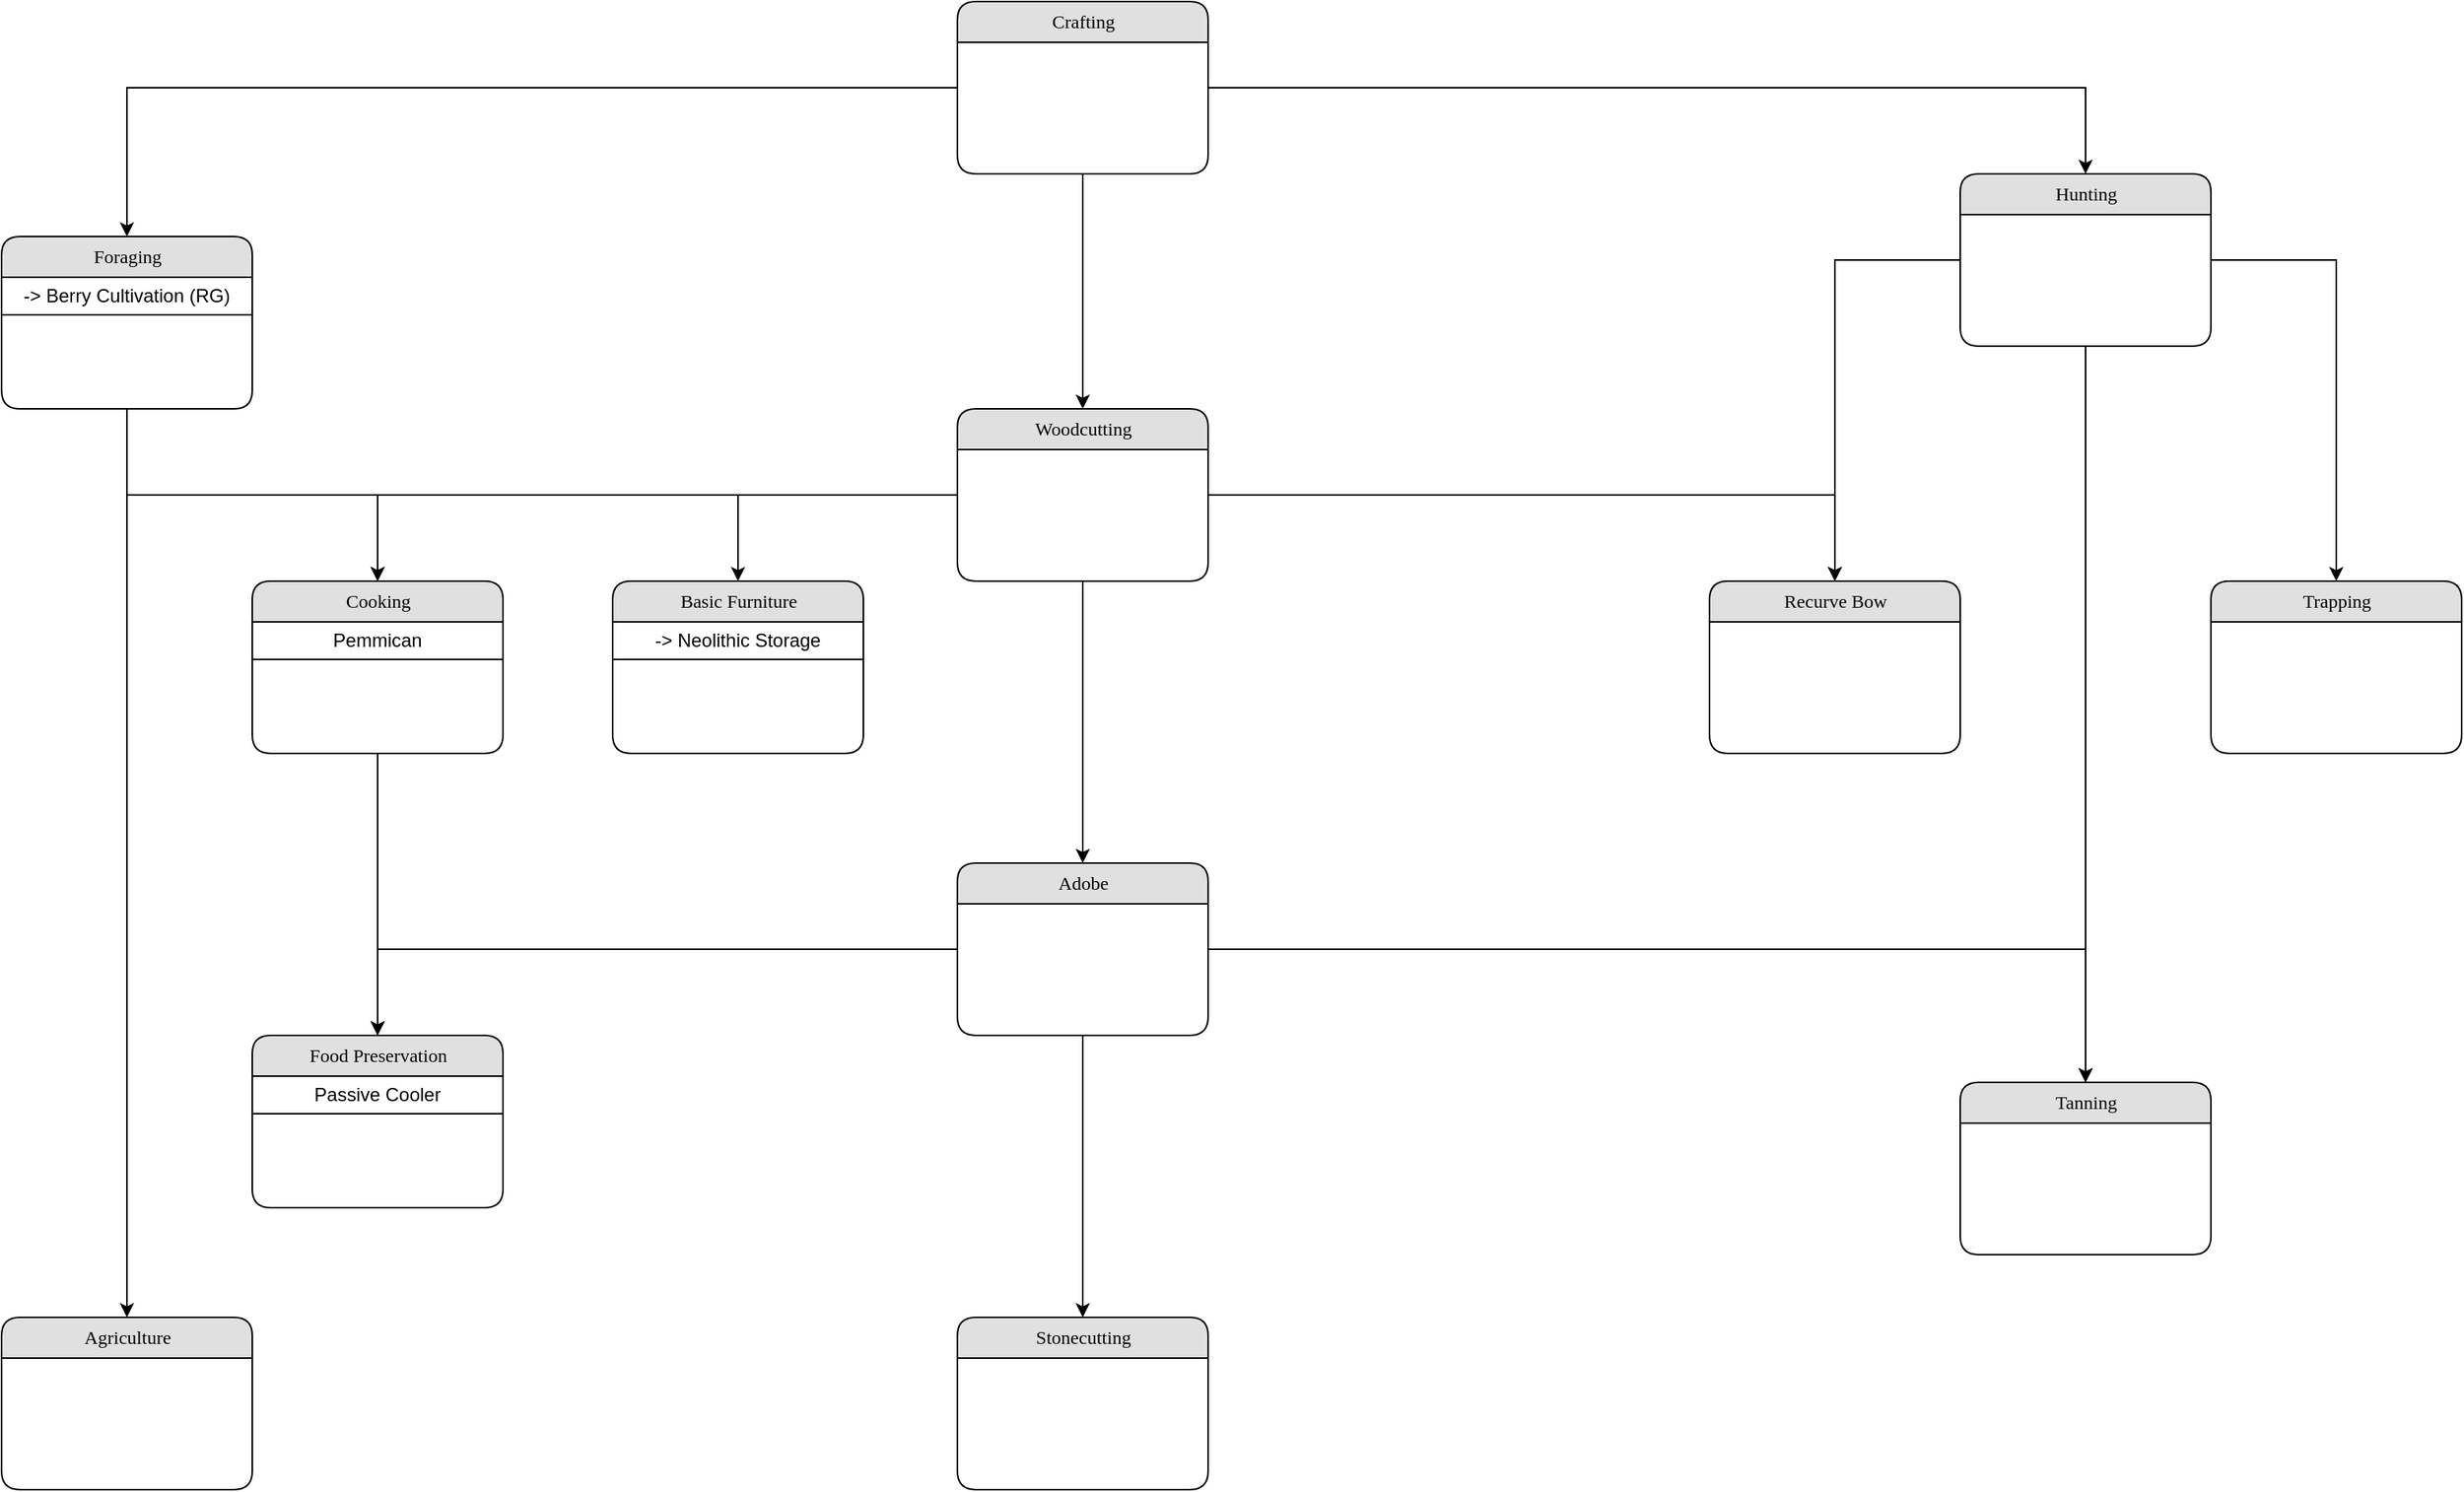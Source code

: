 <mxfile version="24.6.4" type="github">
  <diagram name="Page-1" id="b520641d-4fe3-3701-9064-5fc419738815">
    <mxGraphModel dx="2612" dy="2100" grid="1" gridSize="10" guides="1" tooltips="1" connect="1" arrows="1" fold="1" page="1" pageScale="1" pageWidth="1100" pageHeight="850" background="none" math="0" shadow="0">
      <root>
        <mxCell id="0" />
        <mxCell id="1" parent="0" />
        <mxCell id="cUS8VH8UwONtFn9sA2R1-4" style="edgeStyle=orthogonalEdgeStyle;rounded=0;orthogonalLoop=1;jettySize=auto;html=1;exitX=0.5;exitY=1;exitDx=0;exitDy=0;entryX=0.5;entryY=0;entryDx=0;entryDy=0;" edge="1" parent="1" source="21ea969265ad0168-6" target="cUS8VH8UwONtFn9sA2R1-1">
          <mxGeometry relative="1" as="geometry" />
        </mxCell>
        <mxCell id="cUS8VH8UwONtFn9sA2R1-19" style="edgeStyle=orthogonalEdgeStyle;rounded=0;orthogonalLoop=1;jettySize=auto;html=1;exitX=1;exitY=0.5;exitDx=0;exitDy=0;entryX=0.5;entryY=0;entryDx=0;entryDy=0;" edge="1" parent="1" source="21ea969265ad0168-6" target="cUS8VH8UwONtFn9sA2R1-11">
          <mxGeometry relative="1" as="geometry" />
        </mxCell>
        <mxCell id="cUS8VH8UwONtFn9sA2R1-22" style="edgeStyle=orthogonalEdgeStyle;rounded=0;orthogonalLoop=1;jettySize=auto;html=1;exitX=0;exitY=0.5;exitDx=0;exitDy=0;entryX=0.5;entryY=0;entryDx=0;entryDy=0;" edge="1" parent="1" source="21ea969265ad0168-6" target="cUS8VH8UwONtFn9sA2R1-21">
          <mxGeometry relative="1" as="geometry" />
        </mxCell>
        <mxCell id="21ea969265ad0168-6" value="Crafting" style="swimlane;html=1;fontStyle=0;childLayout=stackLayout;horizontal=1;startSize=26;fillColor=#e0e0e0;horizontalStack=0;resizeParent=1;resizeLast=0;collapsible=1;marginBottom=0;swimlaneFillColor=#ffffff;align=center;rounded=1;shadow=0;comic=0;labelBackgroundColor=none;strokeWidth=1;fontFamily=Verdana;fontSize=12" parent="1" vertex="1">
          <mxGeometry x="-20" y="-100" width="160" height="110" as="geometry">
            <mxRectangle x="-20" y="100" width="90" height="30" as="alternateBounds" />
          </mxGeometry>
        </mxCell>
        <mxCell id="cUS8VH8UwONtFn9sA2R1-5" style="edgeStyle=orthogonalEdgeStyle;rounded=0;orthogonalLoop=1;jettySize=auto;html=1;exitX=0.5;exitY=1;exitDx=0;exitDy=0;entryX=0.5;entryY=0;entryDx=0;entryDy=0;" edge="1" parent="1" source="cUS8VH8UwONtFn9sA2R1-1" target="cUS8VH8UwONtFn9sA2R1-2">
          <mxGeometry relative="1" as="geometry" />
        </mxCell>
        <mxCell id="cUS8VH8UwONtFn9sA2R1-39" style="edgeStyle=orthogonalEdgeStyle;rounded=0;orthogonalLoop=1;jettySize=auto;html=1;exitX=1;exitY=0.5;exitDx=0;exitDy=0;entryX=0.5;entryY=0;entryDx=0;entryDy=0;" edge="1" parent="1" source="cUS8VH8UwONtFn9sA2R1-1" target="cUS8VH8UwONtFn9sA2R1-17">
          <mxGeometry relative="1" as="geometry" />
        </mxCell>
        <mxCell id="cUS8VH8UwONtFn9sA2R1-40" style="edgeStyle=orthogonalEdgeStyle;rounded=0;orthogonalLoop=1;jettySize=auto;html=1;exitX=0;exitY=0.5;exitDx=0;exitDy=0;entryX=0.5;entryY=0;entryDx=0;entryDy=0;" edge="1" parent="1" source="cUS8VH8UwONtFn9sA2R1-1" target="cUS8VH8UwONtFn9sA2R1-23">
          <mxGeometry relative="1" as="geometry" />
        </mxCell>
        <mxCell id="cUS8VH8UwONtFn9sA2R1-48" style="edgeStyle=orthogonalEdgeStyle;rounded=0;orthogonalLoop=1;jettySize=auto;html=1;exitX=0;exitY=0.5;exitDx=0;exitDy=0;entryX=0.5;entryY=0;entryDx=0;entryDy=0;" edge="1" parent="1" source="cUS8VH8UwONtFn9sA2R1-1" target="cUS8VH8UwONtFn9sA2R1-47">
          <mxGeometry relative="1" as="geometry" />
        </mxCell>
        <mxCell id="cUS8VH8UwONtFn9sA2R1-1" value="Woodcutting" style="swimlane;html=1;fontStyle=0;childLayout=stackLayout;horizontal=1;startSize=26;fillColor=#e0e0e0;horizontalStack=0;resizeParent=1;resizeLast=0;collapsible=1;marginBottom=0;swimlaneFillColor=#ffffff;align=center;rounded=1;shadow=0;comic=0;labelBackgroundColor=none;strokeWidth=1;fontFamily=Verdana;fontSize=12" vertex="1" parent="1">
          <mxGeometry x="-20" y="160" width="160" height="110" as="geometry">
            <mxRectangle x="-20" y="160" width="90" height="30" as="alternateBounds" />
          </mxGeometry>
        </mxCell>
        <mxCell id="cUS8VH8UwONtFn9sA2R1-6" style="edgeStyle=orthogonalEdgeStyle;rounded=0;orthogonalLoop=1;jettySize=auto;html=1;exitX=0.5;exitY=1;exitDx=0;exitDy=0;entryX=0.5;entryY=0;entryDx=0;entryDy=0;" edge="1" parent="1" source="cUS8VH8UwONtFn9sA2R1-2" target="cUS8VH8UwONtFn9sA2R1-3">
          <mxGeometry relative="1" as="geometry" />
        </mxCell>
        <mxCell id="cUS8VH8UwONtFn9sA2R1-34" style="edgeStyle=orthogonalEdgeStyle;rounded=0;orthogonalLoop=1;jettySize=auto;html=1;exitX=1;exitY=0.5;exitDx=0;exitDy=0;entryX=0.5;entryY=0;entryDx=0;entryDy=0;" edge="1" parent="1" source="cUS8VH8UwONtFn9sA2R1-2" target="cUS8VH8UwONtFn9sA2R1-14">
          <mxGeometry relative="1" as="geometry" />
        </mxCell>
        <mxCell id="cUS8VH8UwONtFn9sA2R1-50" style="edgeStyle=orthogonalEdgeStyle;rounded=0;orthogonalLoop=1;jettySize=auto;html=1;exitX=0;exitY=0.5;exitDx=0;exitDy=0;entryX=0.5;entryY=0;entryDx=0;entryDy=0;" edge="1" parent="1" source="cUS8VH8UwONtFn9sA2R1-2" target="cUS8VH8UwONtFn9sA2R1-35">
          <mxGeometry relative="1" as="geometry" />
        </mxCell>
        <mxCell id="cUS8VH8UwONtFn9sA2R1-2" value="Adobe" style="swimlane;html=1;fontStyle=0;childLayout=stackLayout;horizontal=1;startSize=26;fillColor=#e0e0e0;horizontalStack=0;resizeParent=1;resizeLast=0;collapsible=1;marginBottom=0;swimlaneFillColor=#ffffff;align=center;rounded=1;shadow=0;comic=0;labelBackgroundColor=none;strokeWidth=1;fontFamily=Verdana;fontSize=12" vertex="1" parent="1">
          <mxGeometry x="-20" y="450" width="160" height="110" as="geometry">
            <mxRectangle x="-20" y="100" width="90" height="30" as="alternateBounds" />
          </mxGeometry>
        </mxCell>
        <mxCell id="cUS8VH8UwONtFn9sA2R1-3" value="Stonecutting" style="swimlane;html=1;fontStyle=0;childLayout=stackLayout;horizontal=1;startSize=26;fillColor=#e0e0e0;horizontalStack=0;resizeParent=1;resizeLast=0;collapsible=1;marginBottom=0;swimlaneFillColor=#ffffff;align=center;rounded=1;shadow=0;comic=0;labelBackgroundColor=none;strokeWidth=1;fontFamily=Verdana;fontSize=12" vertex="1" parent="1">
          <mxGeometry x="-20" y="740" width="160" height="110" as="geometry">
            <mxRectangle x="-20" y="100" width="90" height="30" as="alternateBounds" />
          </mxGeometry>
        </mxCell>
        <mxCell id="cUS8VH8UwONtFn9sA2R1-43" style="edgeStyle=orthogonalEdgeStyle;rounded=0;orthogonalLoop=1;jettySize=auto;html=1;exitX=0.5;exitY=1;exitDx=0;exitDy=0;entryX=0.5;entryY=0;entryDx=0;entryDy=0;" edge="1" parent="1" source="cUS8VH8UwONtFn9sA2R1-11" target="cUS8VH8UwONtFn9sA2R1-14">
          <mxGeometry relative="1" as="geometry" />
        </mxCell>
        <mxCell id="cUS8VH8UwONtFn9sA2R1-45" style="edgeStyle=orthogonalEdgeStyle;rounded=0;orthogonalLoop=1;jettySize=auto;html=1;exitX=0;exitY=0.5;exitDx=0;exitDy=0;entryX=0.5;entryY=0;entryDx=0;entryDy=0;" edge="1" parent="1" source="cUS8VH8UwONtFn9sA2R1-11" target="cUS8VH8UwONtFn9sA2R1-17">
          <mxGeometry relative="1" as="geometry" />
        </mxCell>
        <mxCell id="cUS8VH8UwONtFn9sA2R1-46" style="edgeStyle=orthogonalEdgeStyle;rounded=0;orthogonalLoop=1;jettySize=auto;html=1;exitX=1;exitY=0.5;exitDx=0;exitDy=0;entryX=0.5;entryY=0;entryDx=0;entryDy=0;" edge="1" parent="1" source="cUS8VH8UwONtFn9sA2R1-11" target="cUS8VH8UwONtFn9sA2R1-44">
          <mxGeometry relative="1" as="geometry" />
        </mxCell>
        <mxCell id="cUS8VH8UwONtFn9sA2R1-11" value="Hunting" style="swimlane;html=1;fontStyle=0;childLayout=stackLayout;horizontal=1;startSize=26;fillColor=#e0e0e0;horizontalStack=0;resizeParent=1;resizeLast=0;collapsible=1;marginBottom=0;swimlaneFillColor=#ffffff;align=center;rounded=1;shadow=0;comic=0;labelBackgroundColor=none;strokeWidth=1;fontFamily=Verdana;fontSize=12" vertex="1" parent="1">
          <mxGeometry x="620" y="10" width="160" height="110" as="geometry">
            <mxRectangle x="-20" y="160" width="90" height="30" as="alternateBounds" />
          </mxGeometry>
        </mxCell>
        <mxCell id="cUS8VH8UwONtFn9sA2R1-14" value="Tanning" style="swimlane;html=1;fontStyle=0;childLayout=stackLayout;horizontal=1;startSize=26;fillColor=#e0e0e0;horizontalStack=0;resizeParent=1;resizeLast=0;collapsible=1;marginBottom=0;swimlaneFillColor=#ffffff;align=center;rounded=1;shadow=0;comic=0;labelBackgroundColor=none;strokeWidth=1;fontFamily=Verdana;fontSize=12" vertex="1" parent="1">
          <mxGeometry x="620" y="590" width="160" height="110" as="geometry">
            <mxRectangle x="-20" y="160" width="90" height="30" as="alternateBounds" />
          </mxGeometry>
        </mxCell>
        <mxCell id="cUS8VH8UwONtFn9sA2R1-17" value="Recurve Bow" style="swimlane;html=1;fontStyle=0;childLayout=stackLayout;horizontal=1;startSize=26;fillColor=#e0e0e0;horizontalStack=0;resizeParent=1;resizeLast=0;collapsible=1;marginBottom=0;swimlaneFillColor=#ffffff;align=center;rounded=1;shadow=0;comic=0;labelBackgroundColor=none;strokeWidth=1;fontFamily=Verdana;fontSize=12" vertex="1" parent="1">
          <mxGeometry x="460" y="270" width="160" height="110" as="geometry">
            <mxRectangle x="-20" y="160" width="90" height="30" as="alternateBounds" />
          </mxGeometry>
        </mxCell>
        <mxCell id="cUS8VH8UwONtFn9sA2R1-29" style="edgeStyle=orthogonalEdgeStyle;rounded=0;orthogonalLoop=1;jettySize=auto;html=1;exitX=0.5;exitY=1;exitDx=0;exitDy=0;entryX=0.5;entryY=0;entryDx=0;entryDy=0;" edge="1" parent="1" source="cUS8VH8UwONtFn9sA2R1-21" target="cUS8VH8UwONtFn9sA2R1-23">
          <mxGeometry relative="1" as="geometry" />
        </mxCell>
        <mxCell id="cUS8VH8UwONtFn9sA2R1-52" style="edgeStyle=orthogonalEdgeStyle;rounded=0;orthogonalLoop=1;jettySize=auto;html=1;exitX=0.5;exitY=1;exitDx=0;exitDy=0;entryX=0.5;entryY=0;entryDx=0;entryDy=0;" edge="1" parent="1" source="cUS8VH8UwONtFn9sA2R1-21" target="cUS8VH8UwONtFn9sA2R1-51">
          <mxGeometry relative="1" as="geometry" />
        </mxCell>
        <mxCell id="cUS8VH8UwONtFn9sA2R1-21" value="Foraging" style="swimlane;html=1;fontStyle=0;childLayout=stackLayout;horizontal=1;startSize=26;fillColor=#e0e0e0;horizontalStack=0;resizeParent=1;resizeLast=0;collapsible=1;marginBottom=0;swimlaneFillColor=#ffffff;align=center;rounded=1;shadow=0;comic=0;labelBackgroundColor=none;strokeWidth=1;fontFamily=Verdana;fontSize=12" vertex="1" parent="1">
          <mxGeometry x="-630" y="50" width="160" height="110" as="geometry">
            <mxRectangle x="-20" y="160" width="90" height="30" as="alternateBounds" />
          </mxGeometry>
        </mxCell>
        <mxCell id="cUS8VH8UwONtFn9sA2R1-31" value="-&amp;gt; Berry Cultivation (RG)" style="rounded=0;whiteSpace=wrap;html=1;" vertex="1" parent="cUS8VH8UwONtFn9sA2R1-21">
          <mxGeometry y="26" width="160" height="24" as="geometry" />
        </mxCell>
        <mxCell id="cUS8VH8UwONtFn9sA2R1-37" style="edgeStyle=orthogonalEdgeStyle;rounded=0;orthogonalLoop=1;jettySize=auto;html=1;exitX=0.5;exitY=1;exitDx=0;exitDy=0;" edge="1" parent="1" source="cUS8VH8UwONtFn9sA2R1-23" target="cUS8VH8UwONtFn9sA2R1-35">
          <mxGeometry relative="1" as="geometry" />
        </mxCell>
        <mxCell id="cUS8VH8UwONtFn9sA2R1-23" value="Cooking" style="swimlane;html=1;fontStyle=0;childLayout=stackLayout;horizontal=1;startSize=26;fillColor=#e0e0e0;horizontalStack=0;resizeParent=1;resizeLast=0;collapsible=1;marginBottom=0;swimlaneFillColor=#ffffff;align=center;rounded=1;shadow=0;comic=0;labelBackgroundColor=none;strokeWidth=1;fontFamily=Verdana;fontSize=12" vertex="1" parent="1">
          <mxGeometry x="-470" y="270" width="160" height="110" as="geometry">
            <mxRectangle x="-20" y="160" width="90" height="30" as="alternateBounds" />
          </mxGeometry>
        </mxCell>
        <mxCell id="cUS8VH8UwONtFn9sA2R1-32" value="Pemmican" style="rounded=0;whiteSpace=wrap;html=1;" vertex="1" parent="cUS8VH8UwONtFn9sA2R1-23">
          <mxGeometry y="26" width="160" height="24" as="geometry" />
        </mxCell>
        <mxCell id="cUS8VH8UwONtFn9sA2R1-35" value="Food Preservation" style="swimlane;html=1;fontStyle=0;childLayout=stackLayout;horizontal=1;startSize=26;fillColor=#e0e0e0;horizontalStack=0;resizeParent=1;resizeLast=0;collapsible=1;marginBottom=0;swimlaneFillColor=#ffffff;align=center;rounded=1;shadow=0;comic=0;labelBackgroundColor=none;strokeWidth=1;fontFamily=Verdana;fontSize=12" vertex="1" parent="1">
          <mxGeometry x="-470" y="560" width="160" height="110" as="geometry">
            <mxRectangle x="-20" y="100" width="90" height="30" as="alternateBounds" />
          </mxGeometry>
        </mxCell>
        <mxCell id="cUS8VH8UwONtFn9sA2R1-36" value="Passive Cooler" style="rounded=0;whiteSpace=wrap;html=1;" vertex="1" parent="cUS8VH8UwONtFn9sA2R1-35">
          <mxGeometry y="26" width="160" height="24" as="geometry" />
        </mxCell>
        <mxCell id="cUS8VH8UwONtFn9sA2R1-44" value="Trapping" style="swimlane;html=1;fontStyle=0;childLayout=stackLayout;horizontal=1;startSize=26;fillColor=#e0e0e0;horizontalStack=0;resizeParent=1;resizeLast=0;collapsible=1;marginBottom=0;swimlaneFillColor=#ffffff;align=center;rounded=1;shadow=0;comic=0;labelBackgroundColor=none;strokeWidth=1;fontFamily=Verdana;fontSize=12" vertex="1" parent="1">
          <mxGeometry x="780" y="270" width="160" height="110" as="geometry">
            <mxRectangle x="-20" y="160" width="90" height="30" as="alternateBounds" />
          </mxGeometry>
        </mxCell>
        <mxCell id="cUS8VH8UwONtFn9sA2R1-47" value="Basic Furniture" style="swimlane;html=1;fontStyle=0;childLayout=stackLayout;horizontal=1;startSize=26;fillColor=#e0e0e0;horizontalStack=0;resizeParent=1;resizeLast=0;collapsible=1;marginBottom=0;swimlaneFillColor=#ffffff;align=center;rounded=1;shadow=0;comic=0;labelBackgroundColor=none;strokeWidth=1;fontFamily=Verdana;fontSize=12" vertex="1" parent="1">
          <mxGeometry x="-240" y="270" width="160" height="110" as="geometry">
            <mxRectangle x="-20" y="100" width="90" height="30" as="alternateBounds" />
          </mxGeometry>
        </mxCell>
        <mxCell id="cUS8VH8UwONtFn9sA2R1-49" value="-&amp;gt; Neolithic Storage" style="rounded=0;whiteSpace=wrap;html=1;" vertex="1" parent="cUS8VH8UwONtFn9sA2R1-47">
          <mxGeometry y="26" width="160" height="24" as="geometry" />
        </mxCell>
        <mxCell id="cUS8VH8UwONtFn9sA2R1-51" value="Agriculture" style="swimlane;html=1;fontStyle=0;childLayout=stackLayout;horizontal=1;startSize=26;fillColor=#e0e0e0;horizontalStack=0;resizeParent=1;resizeLast=0;collapsible=1;marginBottom=0;swimlaneFillColor=#ffffff;align=center;rounded=1;shadow=0;comic=0;labelBackgroundColor=none;strokeWidth=1;fontFamily=Verdana;fontSize=12" vertex="1" parent="1">
          <mxGeometry x="-630" y="740" width="160" height="110" as="geometry">
            <mxRectangle x="-20" y="100" width="90" height="30" as="alternateBounds" />
          </mxGeometry>
        </mxCell>
      </root>
    </mxGraphModel>
  </diagram>
</mxfile>
